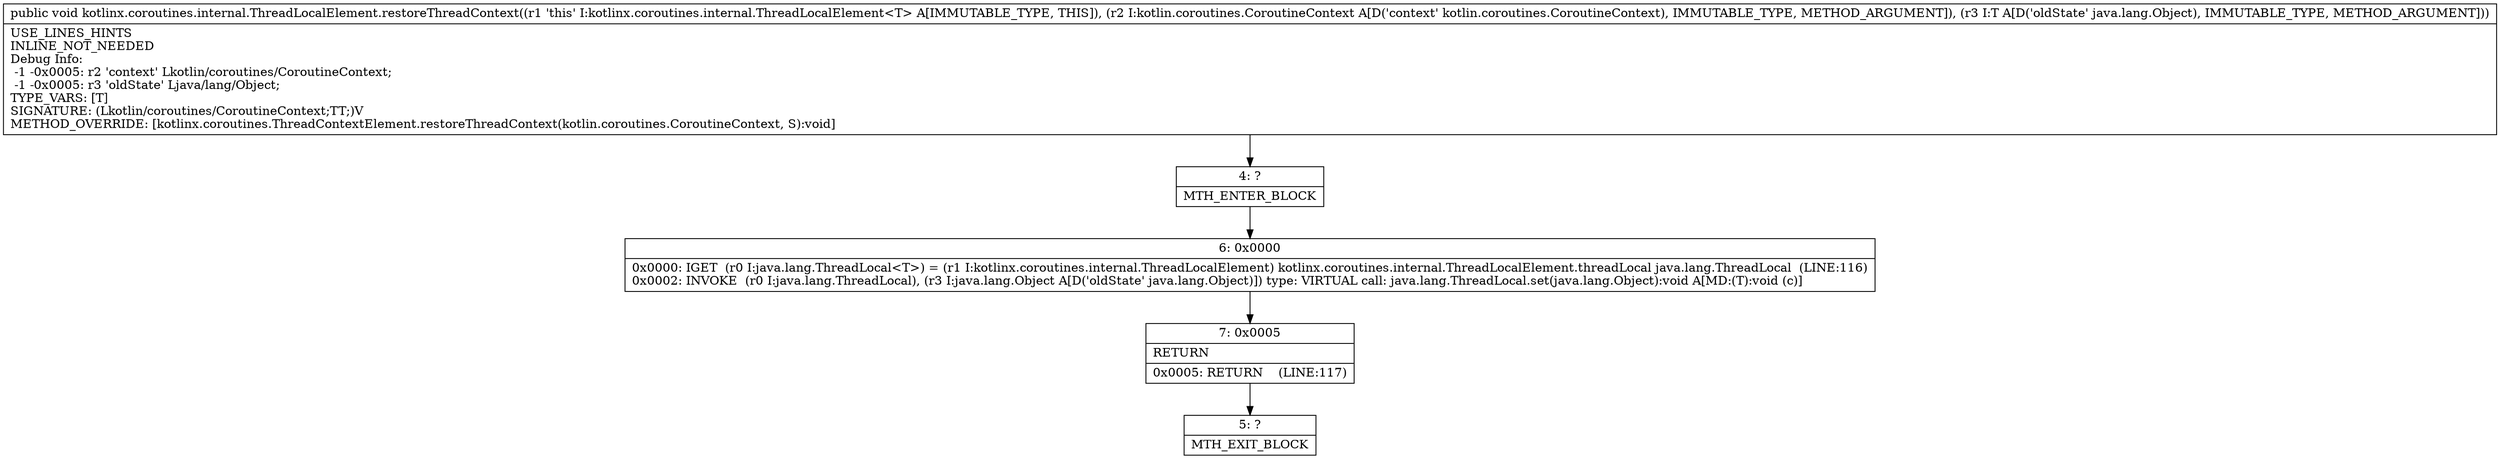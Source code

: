 digraph "CFG forkotlinx.coroutines.internal.ThreadLocalElement.restoreThreadContext(Lkotlin\/coroutines\/CoroutineContext;Ljava\/lang\/Object;)V" {
Node_4 [shape=record,label="{4\:\ ?|MTH_ENTER_BLOCK\l}"];
Node_6 [shape=record,label="{6\:\ 0x0000|0x0000: IGET  (r0 I:java.lang.ThreadLocal\<T\>) = (r1 I:kotlinx.coroutines.internal.ThreadLocalElement) kotlinx.coroutines.internal.ThreadLocalElement.threadLocal java.lang.ThreadLocal  (LINE:116)\l0x0002: INVOKE  (r0 I:java.lang.ThreadLocal), (r3 I:java.lang.Object A[D('oldState' java.lang.Object)]) type: VIRTUAL call: java.lang.ThreadLocal.set(java.lang.Object):void A[MD:(T):void (c)]\l}"];
Node_7 [shape=record,label="{7\:\ 0x0005|RETURN\l|0x0005: RETURN    (LINE:117)\l}"];
Node_5 [shape=record,label="{5\:\ ?|MTH_EXIT_BLOCK\l}"];
MethodNode[shape=record,label="{public void kotlinx.coroutines.internal.ThreadLocalElement.restoreThreadContext((r1 'this' I:kotlinx.coroutines.internal.ThreadLocalElement\<T\> A[IMMUTABLE_TYPE, THIS]), (r2 I:kotlin.coroutines.CoroutineContext A[D('context' kotlin.coroutines.CoroutineContext), IMMUTABLE_TYPE, METHOD_ARGUMENT]), (r3 I:T A[D('oldState' java.lang.Object), IMMUTABLE_TYPE, METHOD_ARGUMENT]))  | USE_LINES_HINTS\lINLINE_NOT_NEEDED\lDebug Info:\l  \-1 \-0x0005: r2 'context' Lkotlin\/coroutines\/CoroutineContext;\l  \-1 \-0x0005: r3 'oldState' Ljava\/lang\/Object;\lTYPE_VARS: [T]\lSIGNATURE: (Lkotlin\/coroutines\/CoroutineContext;TT;)V\lMETHOD_OVERRIDE: [kotlinx.coroutines.ThreadContextElement.restoreThreadContext(kotlin.coroutines.CoroutineContext, S):void]\l}"];
MethodNode -> Node_4;Node_4 -> Node_6;
Node_6 -> Node_7;
Node_7 -> Node_5;
}

